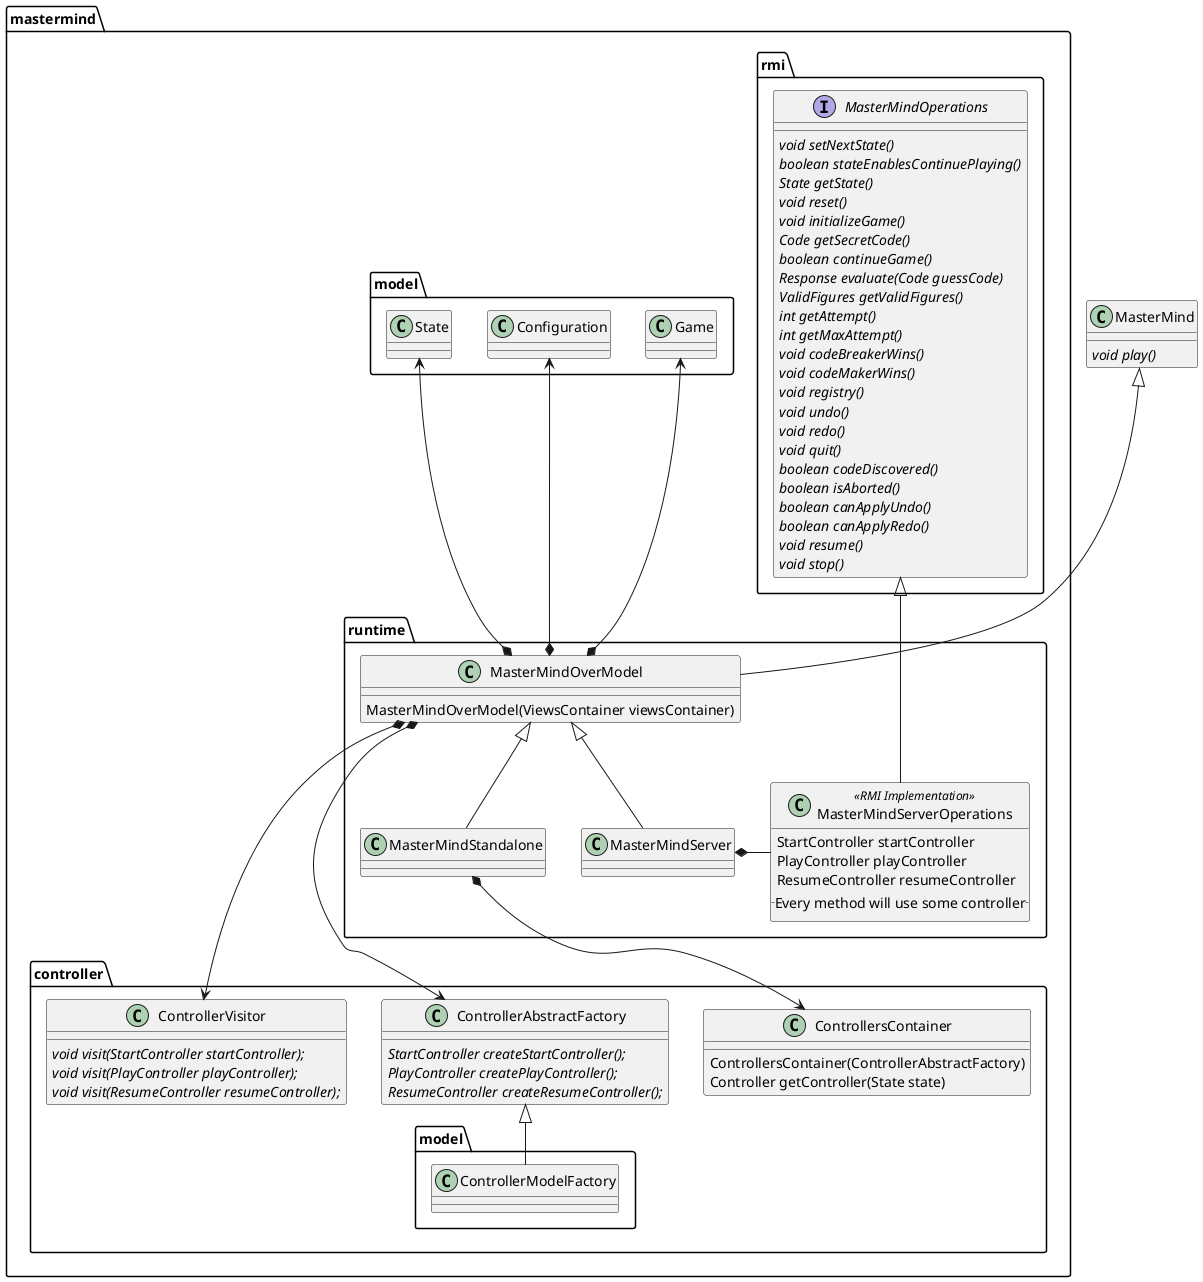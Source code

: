 @startuml

package mastermind.controller {
   class ControllersContainer {
      ControllersContainer(ControllerAbstractFactory)
      Controller getController(State state)
   }

   class ControllerAbstractFactory {
      {abstract}StartController createStartController();
      {abstract}PlayController createPlayController();
      {abstract}ResumeController createResumeController();
   }

   package model {
      class ControllerModelFactory
   }

   class ControllerVisitor {
      {abstract} void visit(StartController startController);
      {abstract} void visit(PlayController playController);
      {abstract} void visit(ResumeController resumeController);
   }

   ControllerAbstractFactory <|-- ControllerModelFactory
}

package mastermind.rmi {
   interface MasterMindOperations {
       {abstract}void setNextState()
       {abstract}boolean stateEnablesContinuePlaying()
       {abstract}State getState()
       {abstract}void reset()
       {abstract}void initializeGame()
       {abstract}Code getSecretCode()
       {abstract}boolean continueGame()
       {abstract}Response evaluate(Code guessCode)
       {abstract}ValidFigures getValidFigures()
       {abstract}int getAttempt()
       {abstract}int getMaxAttempt()
       {abstract}void codeBreakerWins()
       {abstract}void codeMakerWins()
       {abstract}void registry()
       {abstract}void undo()
       {abstract}void redo()
       {abstract}void quit()
       {abstract}boolean codeDiscovered()
       {abstract}boolean isAborted()
       {abstract}boolean canApplyUndo()
       {abstract}boolean canApplyRedo()
       {abstract}void resume()
       {abstract}void stop()
   }
}

class MasterMind {
   {abstract} void play()
}

package mastermind.runtime {
   class MasterMindOverModel {
      MasterMindOverModel(ViewsContainer viewsContainer)
   }

   class MasterMindServerOperations <<RMI Implementation>>{
      StartController startController
      PlayController playController
      ResumeController resumeController
      __Every method will use some controller__
   }

   MasterMindOverModel <|-- MasterMindStandalone
   MasterMindOverModel <|-- MasterMindServer

   MasterMindServer *--left- MasterMindServerOperations

   MasterMindOperations <|--- MasterMindServerOperations
}

package mastermind.model {
   class Configuration
   class Game
   class State
}

MasterMind <|-- MasterMindOverModel

MasterMindOverModel *-up-> Game
MasterMindOverModel *-up-> State
MasterMindOverModel *-up-> Configuration

MasterMindOverModel *--> ControllerAbstractFactory
MasterMindOverModel *--> ControllerVisitor

MasterMindStandalone *--> ControllersContainer

@enduml


